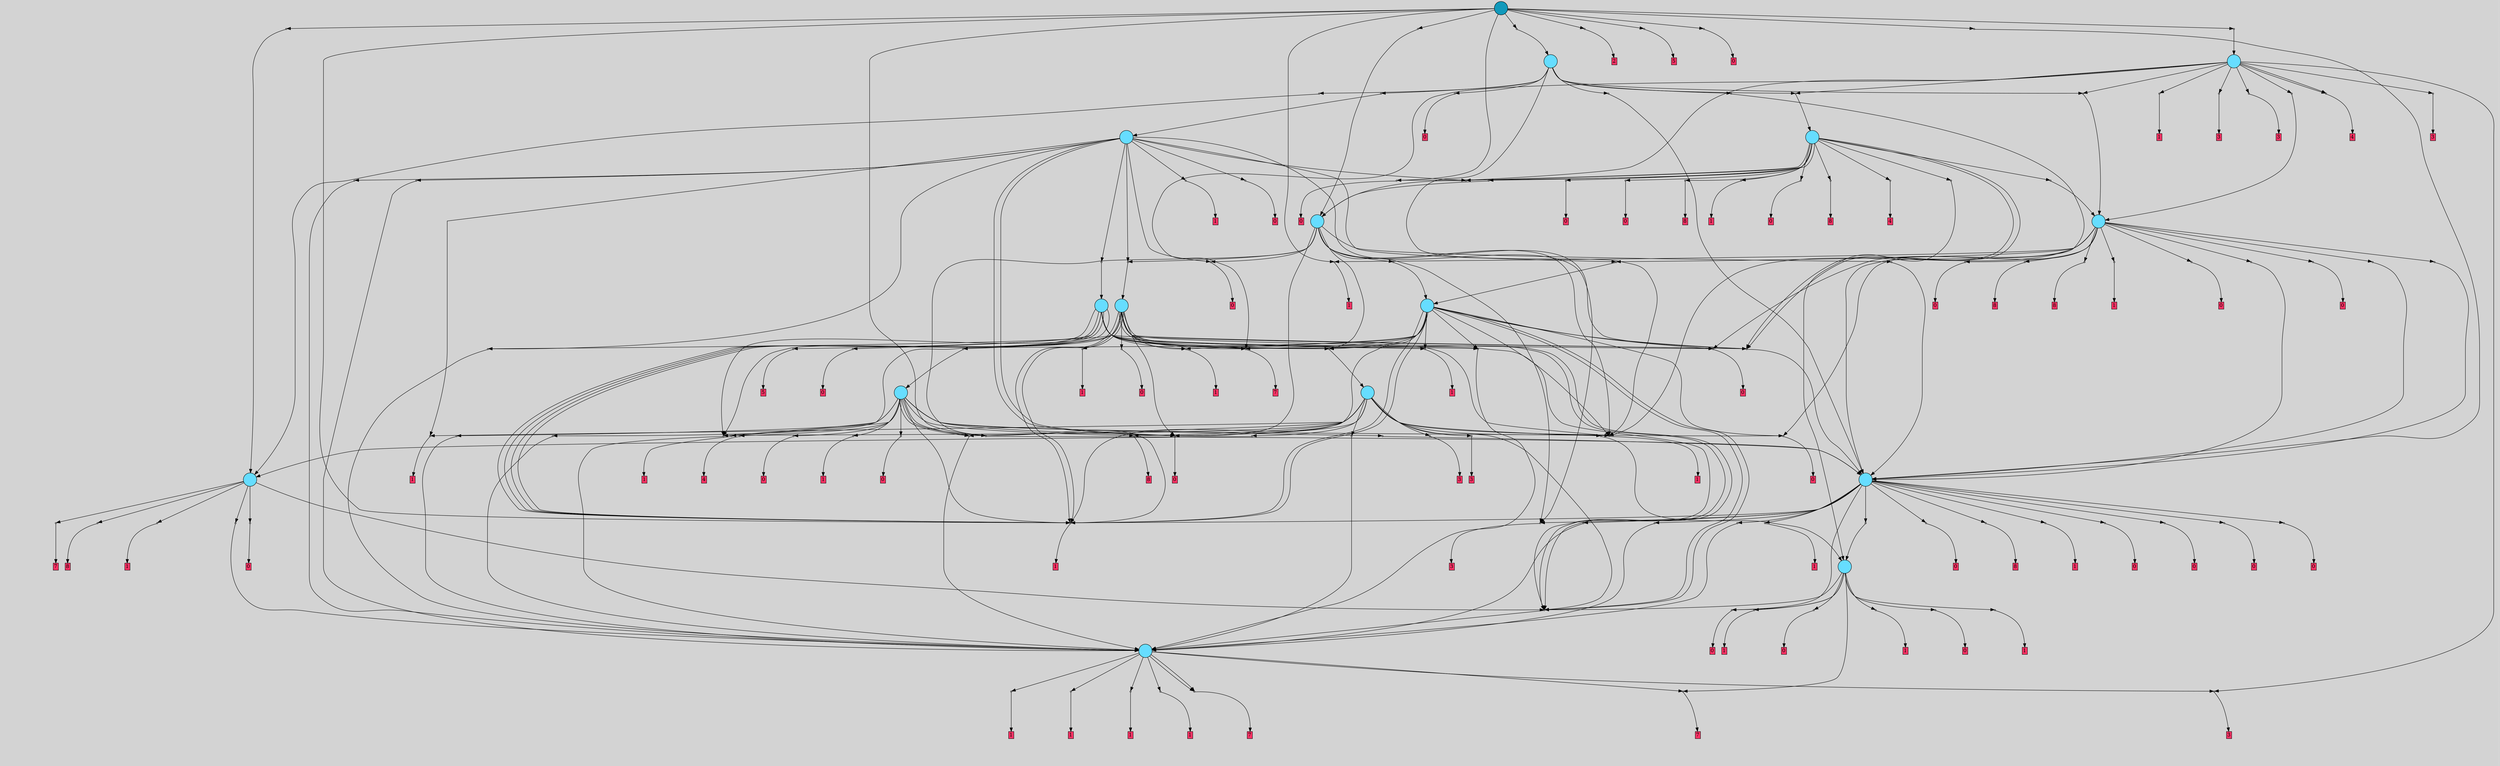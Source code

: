 // File exported with GEGELATI v1.3.1
// On the 2024-07-13 14:38:33
// With the MARL::MarlTPGGraphDotExporter
digraph{
	graph[pad = "0.212, 0.055" bgcolor = lightgray]
	node[shape=circle style = filled label = ""]
		T809 [fillcolor="#66ddff"]
		T888 [fillcolor="#66ddff"]
		T913 [fillcolor="#66ddff"]
		T959 [fillcolor="#66ddff"]
		T977 [fillcolor="#66ddff"]
		T1059 [fillcolor="#66ddff"]
		T1066 [fillcolor="#66ddff"]
		T1084 [fillcolor="#66ddff"]
		T1088 [fillcolor="#66ddff"]
		T1103 [fillcolor="#66ddff"]
		T1116 [fillcolor="#66ddff"]
		T1153 [fillcolor="#66ddff"]
		T1274 [fillcolor="#66ddff"]
		T1388 [fillcolor="#66ddff"]
		T1461 [fillcolor="#66ddff"]
		T1571 [fillcolor="#1199bb"]
		P25455 [fillcolor="#cccccc" shape=point] //
		I25455 [shape=box style=invis label="8|5&4|0#2|3&#92;n2|1&3|0#0|4&#92;n8|3&0|3#2|1&#92;n5|5&2|1#4|4&#92;n1|5&0|1#4|1&#92;n7|0&1|4#2|6&#92;n2|4&2|4#1|7&#92;n"]
		P25455 -> I25455[style=invis]
		A16362 [fillcolor="#ff3366" shape=box margin=0.03 width=0 height=0 label="1"]
		T809 -> P25455 -> A16362
		P25456 [fillcolor="#cccccc" shape=point] //
		I25456 [shape=box style=invis label="8|5&3|4#0|6&#92;n5|3&1|6#2|0&#92;n1|2&4|6#1|4&#92;n6|4&3|5#2|7&#92;n2|0&2|7#3|5&#92;n"]
		P25456 -> I25456[style=invis]
		A16363 [fillcolor="#ff3366" shape=box margin=0.03 width=0 height=0 label="7"]
		T809 -> P25456 -> A16363
		P25457 [fillcolor="#cccccc" shape=point] //
		I25457 [shape=box style=invis label="5|6&0|6#0|2&#92;n8|5&2|3#0|4&#92;n0|4&2|3#1|2&#92;n1|6&0|3#2|5&#92;n3|0&4|7#3|0&#92;n4|6&1|5#1|1&#92;n0|5&3|6#1|6&#92;n6|7&0|3#3|5&#92;n2|7&1|4#0|3&#92;n4|5&3|6#2|5&#92;n"]
		P25457 -> I25457[style=invis]
		A16364 [fillcolor="#ff3366" shape=box margin=0.03 width=0 height=0 label="1"]
		T809 -> P25457 -> A16364
		P25458 [fillcolor="#cccccc" shape=point] //
		I25458 [shape=box style=invis label="4|3&1|5#4|6&#92;n6|0&1|3#2|1&#92;n4|3&1|6#0|0&#92;n"]
		P25458 -> I25458[style=invis]
		A16365 [fillcolor="#ff3366" shape=box margin=0.03 width=0 height=0 label="1"]
		T809 -> P25458 -> A16365
		P25459 [fillcolor="#cccccc" shape=point] //
		I25459 [shape=box style=invis label="5|6&0|6#0|2&#92;n0|4&2|3#1|2&#92;n1|6&0|3#2|0&#92;n5|0&4|7#3|0&#92;n0|5&3|6#1|6&#92;n4|6&1|5#1|1&#92;n4|5&3|6#2|5&#92;n2|7&1|4#0|3&#92;n"]
		P25459 -> I25459[style=invis]
		A16366 [fillcolor="#ff3366" shape=box margin=0.03 width=0 height=0 label="1"]
		T809 -> P25459 -> A16366
		T809 -> P25456
		P25460 [fillcolor="#cccccc" shape=point] //
		I25460 [shape=box style=invis label="2|0&2|2#1|2&#92;n1|7&2|1#0|2&#92;n"]
		P25460 -> I25460[style=invis]
		A16367 [fillcolor="#ff3366" shape=box margin=0.03 width=0 height=0 label="3"]
		T809 -> P25460 -> A16367
		P25461 [fillcolor="#cccccc" shape=point] //
		I25461 [shape=box style=invis label="6|6&0|3#0|7&#92;n7|0&2|2#2|6&#92;n5|4&1|5#1|0&#92;n1|4&4|5#4|5&#92;n0|3&3|2#3|0&#92;n6|4&0|1#0|3&#92;n"]
		P25461 -> I25461[style=invis]
		A16368 [fillcolor="#ff3366" shape=box margin=0.03 width=0 height=0 label="7"]
		T809 -> P25461 -> A16368
		P25462 [fillcolor="#cccccc" shape=point] //
		I25462 [shape=box style=invis label="2|7&4|3#3|3&#92;n0|1&1|7#2|0&#92;n8|6&0|7#1|5&#92;n4|5&2|1#3|7&#92;n7|4&2|2#3|1&#92;n8|6&0|6#4|2&#92;n0|0&1|1#1|5&#92;n4|2&0|6#1|2&#92;n"]
		P25462 -> I25462[style=invis]
		A16369 [fillcolor="#ff3366" shape=box margin=0.03 width=0 height=0 label="8"]
		T888 -> P25462 -> A16369
		P25463 [fillcolor="#cccccc" shape=point] //
		I25463 [shape=box style=invis label="2|1&0|4#0|6&#92;n8|1&1|4#2|5&#92;n1|5&0|1#2|0&#92;n8|6&0|1#3|6&#92;n2|6&3|7#3|6&#92;n8|0&1|6#4|6&#92;n0|7&3|5#4|1&#92;n7|1&3|7#0|7&#92;n"]
		P25463 -> I25463[style=invis]
		A16370 [fillcolor="#ff3366" shape=box margin=0.03 width=0 height=0 label="1"]
		T888 -> P25463 -> A16370
		P25464 [fillcolor="#cccccc" shape=point] //
		I25464 [shape=box style=invis label="7|1&1|3#2|1&#92;n3|0&2|4#0|4&#92;n1|3&3|7#1|4&#92;n0|5&4|2#4|1&#92;n"]
		P25464 -> I25464[style=invis]
		T888 -> P25464 -> T809
		P25465 [fillcolor="#cccccc" shape=point] //
		I25465 [shape=box style=invis label="0|7&4|2#4|1&#92;n1|3&3|7#1|4&#92;n3|0&2|4#0|4&#92;n"]
		P25465 -> I25465[style=invis]
		T888 -> P25465 -> T809
		P25466 [fillcolor="#cccccc" shape=point] //
		I25466 [shape=box style=invis label="6|5&1|5#3|6&#92;n1|0&1|2#0|0&#92;n4|5&4|2#3|4&#92;n"]
		P25466 -> I25466[style=invis]
		A16371 [fillcolor="#ff3366" shape=box margin=0.03 width=0 height=0 label="0"]
		T888 -> P25466 -> A16371
		P25467 [fillcolor="#cccccc" shape=point] //
		I25467 [shape=box style=invis label="3|5&1|1#1|4&#92;n2|4&3|5#0|2&#92;n1|2&4|6#1|4&#92;n6|2&1|2#1|1&#92;n1|5&1|0#4|4&#92;n2|0&2|7#1|5&#92;n"]
		P25467 -> I25467[style=invis]
		A16372 [fillcolor="#ff3366" shape=box margin=0.03 width=0 height=0 label="7"]
		T888 -> P25467 -> A16372
		T913 -> P25465
		P25468 [fillcolor="#cccccc" shape=point] //
		I25468 [shape=box style=invis label="1|5&0|1#2|0&#92;n8|1&1|4#2|5&#92;n4|4&4|4#0|0&#92;n2|1&0|4#0|6&#92;n8|6&0|1#3|6&#92;n2|6&3|7#3|6&#92;n8|0&1|6#4|6&#92;n0|7&3|5#4|1&#92;n0|1&3|7#0|7&#92;n"]
		P25468 -> I25468[style=invis]
		A16373 [fillcolor="#ff3366" shape=box margin=0.03 width=0 height=0 label="1"]
		T913 -> P25468 -> A16373
		P25469 [fillcolor="#cccccc" shape=point] //
		I25469 [shape=box style=invis label="7|7&2|0#0|0&#92;n8|3&2|3#3|6&#92;n5|1&0|1#0|3&#92;n3|0&4|0#3|5&#92;n"]
		P25469 -> I25469[style=invis]
		A16374 [fillcolor="#ff3366" shape=box margin=0.03 width=0 height=0 label="0"]
		T913 -> P25469 -> A16374
		P25470 [fillcolor="#cccccc" shape=point] //
		I25470 [shape=box style=invis label="8|1&2|6#3|2&#92;n7|7&2|0#0|0&#92;n2|0&4|2#2|0&#92;n"]
		P25470 -> I25470[style=invis]
		A16375 [fillcolor="#ff3366" shape=box margin=0.03 width=0 height=0 label="0"]
		T913 -> P25470 -> A16375
		P25471 [fillcolor="#cccccc" shape=point] //
		I25471 [shape=box style=invis label="1|7&3|7#2|2&#92;n3|2&3|4#4|0&#92;n"]
		P25471 -> I25471[style=invis]
		A16376 [fillcolor="#ff3366" shape=box margin=0.03 width=0 height=0 label="1"]
		T913 -> P25471 -> A16376
		P25472 [fillcolor="#cccccc" shape=point] //
		I25472 [shape=box style=invis label="2|1&0|4#0|6&#92;n3|3&0|0#1|6&#92;n8|0&1|6#2|6&#92;n8|4&1|0#2|0&#92;n6|3&4|1#1|5&#92;n8|6&0|1#3|6&#92;n8|1&3|7#0|4&#92;n2|0&3|0#3|4&#92;n"]
		P25472 -> I25472[style=invis]
		A16377 [fillcolor="#ff3366" shape=box margin=0.03 width=0 height=0 label="1"]
		T913 -> P25472 -> A16377
		P25473 [fillcolor="#cccccc" shape=point] //
		I25473 [shape=box style=invis label="7|7&2|0#0|0&#92;n5|0&1|7#3|5&#92;n5|1&0|4#4|3&#92;n8|1&2|3#3|6&#92;n7|5&0|0#3|5&#92;n"]
		P25473 -> I25473[style=invis]
		A16378 [fillcolor="#ff3366" shape=box margin=0.03 width=0 height=0 label="0"]
		T913 -> P25473 -> A16378
		T913 -> P25461
		P25474 [fillcolor="#cccccc" shape=point] //
		I25474 [shape=box style=invis label="2|1&0|4#0|6&#92;n1|5&0|1#2|0&#92;n2|6&3|7#2|6&#92;n8|6&4|1#3|6&#92;n7|1&3|7#0|7&#92;n2|0&1|6#4|6&#92;n"]
		P25474 -> I25474[style=invis]
		A16379 [fillcolor="#ff3366" shape=box margin=0.03 width=0 height=0 label="1"]
		T959 -> P25474 -> A16379
		P25475 [fillcolor="#cccccc" shape=point] //
		I25475 [shape=box style=invis label="1|3&3|2#1|4&#92;n3|0&2|4#0|4&#92;n0|5&4|4#4|1&#92;n"]
		P25475 -> I25475[style=invis]
		T959 -> P25475 -> T809
		P25476 [fillcolor="#cccccc" shape=point] //
		I25476 [shape=box style=invis label="0|0&2|2#0|7&#92;n3|3&2|5#3|5&#92;n2|3&1|3#2|3&#92;n6|1&2|4#1|0&#92;n"]
		P25476 -> I25476[style=invis]
		A16380 [fillcolor="#ff3366" shape=box margin=0.03 width=0 height=0 label="3"]
		T959 -> P25476 -> A16380
		P25477 [fillcolor="#cccccc" shape=point] //
		I25477 [shape=box style=invis label="3|0&2|4#0|4&#92;n3|3&3|7#1|4&#92;n0|7&4|2#4|1&#92;n"]
		P25477 -> I25477[style=invis]
		T959 -> P25477 -> T809
		P25478 [fillcolor="#cccccc" shape=point] //
		I25478 [shape=box style=invis label="1|7&0|2#2|2&#92;n7|6&1|5#0|4&#92;n0|2&1|2#2|2&#92;n0|3&0|3#4|7&#92;n"]
		P25478 -> I25478[style=invis]
		T959 -> P25478 -> T913
		P25479 [fillcolor="#cccccc" shape=point] //
		I25479 [shape=box style=invis label="7|7&2|7#0|0&#92;n0|5&2|2#2|2&#92;n7|5&0|0#3|3&#92;n8|4&2|4#2|4&#92;n5|0&0|4#4|3&#92;n"]
		P25479 -> I25479[style=invis]
		A16381 [fillcolor="#ff3366" shape=box margin=0.03 width=0 height=0 label="0"]
		T959 -> P25479 -> A16381
		P25480 [fillcolor="#cccccc" shape=point] //
		I25480 [shape=box style=invis label="0|5&0|1#1|5&#92;n0|6&1|1#2|2&#92;n3|2&3|0#4|6&#92;n3|7&0|0#4|7&#92;n4|3&0|3#1|1&#92;n4|2&4|6#4|5&#92;n4|6&1|0#1|1&#92;n5|0&2|5#3|1&#92;n4|3&2|3#4|4&#92;n"]
		P25480 -> I25480[style=invis]
		A16382 [fillcolor="#ff3366" shape=box margin=0.03 width=0 height=0 label="8"]
		T959 -> P25480 -> A16382
		P25481 [fillcolor="#cccccc" shape=point] //
		I25481 [shape=box style=invis label="3|3&3|4#4|0&#92;n7|1&1|5#2|4&#92;n8|2&3|3#2|7&#92;n"]
		P25481 -> I25481[style=invis]
		T959 -> P25481 -> T888
		T959 -> P25465
		P25482 [fillcolor="#cccccc" shape=point] //
		I25482 [shape=box style=invis label="7|0&1|0#1|0&#92;n7|4&2|6#0|3&#92;n2|1&0|4#0|6&#92;n8|6&0|1#3|6&#92;n5|4&3|1#2|1&#92;n1|6&3|7#3|6&#92;n5|0&2|7#3|3&#92;n0|7&3|5#4|1&#92;n0|1&3|7#0|7&#92;n8|1&1|4#2|5&#92;n"]
		P25482 -> I25482[style=invis]
		A16383 [fillcolor="#ff3366" shape=box margin=0.03 width=0 height=0 label="1"]
		T959 -> P25482 -> A16383
		P25483 [fillcolor="#cccccc" shape=point] //
		I25483 [shape=box style=invis label="1|5&0|1#2|0&#92;n8|1&1|4#2|5&#92;n7|0&1|6#4|6&#92;n2|1&0|4#0|6&#92;n3|1&4|4#3|6&#92;n4|4&4|4#0|0&#92;n0|7&3|5#4|1&#92;n8|6&0|1#3|6&#92;n0|1&3|7#0|7&#92;n"]
		P25483 -> I25483[style=invis]
		A16384 [fillcolor="#ff3366" shape=box margin=0.03 width=0 height=0 label="1"]
		T959 -> P25483 -> A16384
		P25484 [fillcolor="#cccccc" shape=point] //
		I25484 [shape=box style=invis label="0|3&1|5#3|2&#92;n3|3&3|7#1|4&#92;n3|0&2|4#0|4&#92;n0|7&4|2#4|1&#92;n"]
		P25484 -> I25484[style=invis]
		T959 -> P25484 -> T809
		P25485 [fillcolor="#cccccc" shape=point] //
		I25485 [shape=box style=invis label="2|0&4|2#2|0&#92;n7|7&2|0#0|0&#92;n2|1&0|4#4|3&#92;n8|1&2|6#3|6&#92;n"]
		P25485 -> I25485[style=invis]
		A16385 [fillcolor="#ff3366" shape=box margin=0.03 width=0 height=0 label="0"]
		T959 -> P25485 -> A16385
		P25486 [fillcolor="#cccccc" shape=point] //
		I25486 [shape=box style=invis label="8|4&1|0#1|1&#92;n7|0&0|4#2|4&#92;n"]
		P25486 -> I25486[style=invis]
		A16386 [fillcolor="#ff3366" shape=box margin=0.03 width=0 height=0 label="3"]
		T959 -> P25486 -> A16386
		T977 -> P25474
		P25487 [fillcolor="#cccccc" shape=point] //
		I25487 [shape=box style=invis label="3|0&2|4#0|4&#92;n7|1&1|3#2|1&#92;n1|3&3|2#1|4&#92;n0|5&4|2#4|1&#92;n"]
		P25487 -> I25487[style=invis]
		T977 -> P25487 -> T809
		P25488 [fillcolor="#cccccc" shape=point] //
		I25488 [shape=box style=invis label="1|5&3|7#1|4&#92;n0|7&4|2#4|1&#92;n3|0&2|4#0|4&#92;n"]
		P25488 -> I25488[style=invis]
		T977 -> P25488 -> T809
		P25489 [fillcolor="#cccccc" shape=point] //
		I25489 [shape=box style=invis label="0|0&0|4#4|2&#92;n7|6&1|6#0|4&#92;n5|2&1|4#4|1&#92;n"]
		P25489 -> I25489[style=invis]
		T977 -> P25489 -> T913
		P25490 [fillcolor="#cccccc" shape=point] //
		I25490 [shape=box style=invis label="7|7&2|7#0|0&#92;n0|5&2|2#2|2&#92;n8|6&4|4#2|7&#92;n8|4&2|4#2|4&#92;n7|5&0|0#3|3&#92;n5|0&0|4#4|7&#92;n"]
		P25490 -> I25490[style=invis]
		A16387 [fillcolor="#ff3366" shape=box margin=0.03 width=0 height=0 label="0"]
		T977 -> P25490 -> A16387
		P25491 [fillcolor="#cccccc" shape=point] //
		I25491 [shape=box style=invis label="0|0&0|3#1|1&#92;n3|2&0|2#4|2&#92;n0|1&1|6#2|0&#92;n4|2&0|6#1|2&#92;n3|7&3|0#2|7&#92;n4|5&0|6#4|3&#92;n8|4&2|7#1|5&#92;n3|7&0|0#4|6&#92;n0|5&1|1#1|5&#92;n"]
		P25491 -> I25491[style=invis]
		A16388 [fillcolor="#ff3366" shape=box margin=0.03 width=0 height=0 label="8"]
		T977 -> P25491 -> A16388
		P25492 [fillcolor="#cccccc" shape=point] //
		I25492 [shape=box style=invis label="6|6&0|3#1|5&#92;n4|1&3|3#2|7&#92;n0|4&2|3#4|2&#92;n2|7&1|6#0|3&#92;n1|6&0|3#2|0&#92;n5|1&3|2#0|5&#92;n0|4&3|6#1|2&#92;n3|0&3|3#3|7&#92;n1|0&0|3#0|2&#92;n3|6&2|2#2|3&#92;n"]
		P25492 -> I25492[style=invis]
		A16389 [fillcolor="#ff3366" shape=box margin=0.03 width=0 height=0 label="1"]
		T977 -> P25492 -> A16389
		P25493 [fillcolor="#cccccc" shape=point] //
		I25493 [shape=box style=invis label="7|7&2|4#3|3&#92;n5|0&1|7#3|5&#92;n7|5&0|0#3|3&#92;n5|2&0|4#4|3&#92;n"]
		P25493 -> I25493[style=invis]
		A16390 [fillcolor="#ff3366" shape=box margin=0.03 width=0 height=0 label="0"]
		T977 -> P25493 -> A16390
		P25494 [fillcolor="#cccccc" shape=point] //
		I25494 [shape=box style=invis label="5|0&1|5#3|5&#92;n8|1&2|3#3|6&#92;n5|4&0|5#0|3&#92;n7|7&2|0#0|0&#92;n2|0&0|3#1|2&#92;n"]
		P25494 -> I25494[style=invis]
		A16391 [fillcolor="#ff3366" shape=box margin=0.03 width=0 height=0 label="0"]
		T977 -> P25494 -> A16391
		P25495 [fillcolor="#cccccc" shape=point] //
		I25495 [shape=box style=invis label="2|0&4|7#2|0&#92;n7|7&2|0#0|0&#92;n7|0&1|1#0|3&#92;n"]
		P25495 -> I25495[style=invis]
		A16392 [fillcolor="#ff3366" shape=box margin=0.03 width=0 height=0 label="0"]
		T977 -> P25495 -> A16392
		P25496 [fillcolor="#cccccc" shape=point] //
		I25496 [shape=box style=invis label="3|1&3|0#3|1&#92;n2|0&2|4#1|3&#92;n"]
		P25496 -> I25496[style=invis]
		A16393 [fillcolor="#ff3366" shape=box margin=0.03 width=0 height=0 label="0"]
		T977 -> P25496 -> A16393
		P25497 [fillcolor="#cccccc" shape=point] //
		I25497 [shape=box style=invis label="0|7&0|3#4|5&#92;n2|6&3|0#4|3&#92;n1|4&2|5#4|0&#92;n4|0&0|2#1|7&#92;n7|5&0|0#4|2&#92;n2|1&4|1#3|2&#92;n2|1&4|7#3|2&#92;n0|0&4|2#0|2&#92;n"]
		P25497 -> I25497[style=invis]
		A16394 [fillcolor="#ff3366" shape=box margin=0.03 width=0 height=0 label="1"]
		T977 -> P25497 -> A16394
		T977 -> P25470
		P25498 [fillcolor="#cccccc" shape=point] //
		I25498 [shape=box style=invis label="7|1&2|3#2|1&#92;n1|3&3|7#1|4&#92;n3|0&2|4#0|4&#92;n"]
		P25498 -> I25498[style=invis]
		T977 -> P25498 -> T809
		P25499 [fillcolor="#cccccc" shape=point] //
		I25499 [shape=box style=invis label="7|0&0|4#2|1&#92;n8|4&1|0#1|1&#92;n"]
		P25499 -> I25499[style=invis]
		A16395 [fillcolor="#ff3366" shape=box margin=0.03 width=0 height=0 label="3"]
		T977 -> P25499 -> A16395
		T1059 -> P25474
		T1059 -> P25475
		P25500 [fillcolor="#cccccc" shape=point] //
		I25500 [shape=box style=invis label="4|0&2|0#4|1&#92;n5|2&3|2#4|2&#92;n0|3&0|3#1|7&#92;n2|3&1|0#0|1&#92;n7|6&1|5#0|4&#92;n"]
		P25500 -> I25500[style=invis]
		T1059 -> P25500 -> T977
		P25501 [fillcolor="#cccccc" shape=point] //
		I25501 [shape=box style=invis label="7|0&0|4#4|3&#92;n1|3&2|2#1|7&#92;n0|5&2|2#2|2&#92;n7|7&2|5#4|0&#92;n"]
		P25501 -> I25501[style=invis]
		A16396 [fillcolor="#ff3366" shape=box margin=0.03 width=0 height=0 label="0"]
		T1059 -> P25501 -> A16396
		T1059 -> P25465
		P25502 [fillcolor="#cccccc" shape=point] //
		I25502 [shape=box style=invis label="1|5&0|1#2|0&#92;n1|1&1|4#2|5&#92;n7|0&1|6#4|6&#92;n6|6&1|0#2|3&#92;n2|1&0|4#0|6&#92;n3|1&4|4#3|6&#92;n4|4&4|4#0|0&#92;n0|7&3|5#4|1&#92;n0|1&3|7#0|7&#92;n8|6&0|1#3|6&#92;n"]
		P25502 -> I25502[style=invis]
		A16397 [fillcolor="#ff3366" shape=box margin=0.03 width=0 height=0 label="1"]
		T1059 -> P25502 -> A16397
		T1059 -> P25485
		T1059 -> P25483
		T1059 -> P25474
		P25503 [fillcolor="#cccccc" shape=point] //
		I25503 [shape=box style=invis label="2|3&3|4#0|3&#92;n3|3&2|5#3|5&#92;n1|0&1|3#3|3&#92;n3|3&4|3#2|3&#92;n6|1&2|4#1|0&#92;n0|0&2|2#0|7&#92;n"]
		P25503 -> I25503[style=invis]
		T1059 -> P25503 -> T959
		T1059 -> P25479
		P25504 [fillcolor="#cccccc" shape=point] //
		I25504 [shape=box style=invis label="2|5&0|4#3|6&#92;n7|0&3|3#2|1&#92;n"]
		P25504 -> I25504[style=invis]
		T1059 -> P25504 -> T809
		T1059 -> P25465
		P25505 [fillcolor="#cccccc" shape=point] //
		I25505 [shape=box style=invis label="1|7&0|1#2|0&#92;n2|6&0|4#0|6&#92;n2|6&3|3#2|6&#92;n7|1&4|0#4|1&#92;n3|5&3|5#1|7&#92;n3|2&4|2#2|1&#92;n8|6&4|1#3|6&#92;n"]
		P25505 -> I25505[style=invis]
		A16398 [fillcolor="#ff3366" shape=box margin=0.03 width=0 height=0 label="1"]
		T1059 -> P25505 -> A16398
		P25506 [fillcolor="#cccccc" shape=point] //
		I25506 [shape=box style=invis label="2|4&2|4#1|7&#92;n2|7&3|0#0|4&#92;n0|5&0|6#2|7&#92;n8|3&0|3#2|1&#92;n5|5&2|1#4|4&#92;n1|5&0|1#4|1&#92;n7|0&1|4#2|6&#92;n8|5&4|0#2|3&#92;n"]
		P25506 -> I25506[style=invis]
		A16399 [fillcolor="#ff3366" shape=box margin=0.03 width=0 height=0 label="7"]
		T1059 -> P25506 -> A16399
		P25507 [fillcolor="#cccccc" shape=point] //
		I25507 [shape=box style=invis label="2|0&3|7#2|6&#92;n8|2&4|3#3|6&#92;n5|0&0|7#3|1&#92;n7|7&0|5#2|0&#92;n1|1&0|7#3|5&#92;n4|4&2|3#3|5&#92;n7|5&0|1#3|1&#92;n7|6&1|7#0|6&#92;n4|2&3|3#2|0&#92;n"]
		P25507 -> I25507[style=invis]
		A16400 [fillcolor="#ff3366" shape=box margin=0.03 width=0 height=0 label="1"]
		T1066 -> P25507 -> A16400
		P25508 [fillcolor="#cccccc" shape=point] //
		I25508 [shape=box style=invis label="0|0&2|2#0|7&#92;n6|1&2|4#1|0&#92;n1|3&3|4#3|4&#92;n2|3&1|3#2|3&#92;n3|2&2|5#3|5&#92;n"]
		P25508 -> I25508[style=invis]
		A16401 [fillcolor="#ff3366" shape=box margin=0.03 width=0 height=0 label="4"]
		T1066 -> P25508 -> A16401
		T1066 -> P25477
		P25509 [fillcolor="#cccccc" shape=point] //
		I25509 [shape=box style=invis label="8|7&2|7#0|0&#92;n0|5&2|2#2|2&#92;n5|0&0|4#4|3&#92;n8|5&2|6#0|7&#92;n8|4&2|4#2|4&#92;n7|5&0|0#3|3&#92;n"]
		P25509 -> I25509[style=invis]
		A16402 [fillcolor="#ff3366" shape=box margin=0.03 width=0 height=0 label="0"]
		T1066 -> P25509 -> A16402
		P25510 [fillcolor="#cccccc" shape=point] //
		I25510 [shape=box style=invis label="5|4&3|1#2|1&#92;n7|4&4|6#0|3&#92;n2|1&0|4#0|6&#92;n8|6&0|1#3|6&#92;n7|0&1|0#1|0&#92;n1|6&3|7#3|6&#92;n5|0&2|7#3|3&#92;n0|7&3|5#4|1&#92;n8|1&1|4#2|5&#92;n"]
		P25510 -> I25510[style=invis]
		A16403 [fillcolor="#ff3366" shape=box margin=0.03 width=0 height=0 label="1"]
		T1066 -> P25510 -> A16403
		P25511 [fillcolor="#cccccc" shape=point] //
		I25511 [shape=box style=invis label="0|3&1|5#3|2&#92;n3|3&3|7#1|4&#92;n0|7&4|2#3|1&#92;n3|0&2|4#0|4&#92;n"]
		P25511 -> I25511[style=invis]
		T1066 -> P25511 -> T809
		T1066 -> P25485
		T1066 -> P25483
		T1066 -> P25477
		T1066 -> P25474
		P25512 [fillcolor="#cccccc" shape=point] //
		I25512 [shape=box style=invis label="0|3&0|3#1|7&#92;n5|2&3|2#4|2&#92;n4|0&2|0#4|1&#92;n0|2&1|2#2|2&#92;n7|6&1|5#0|4&#92;n"]
		P25512 -> I25512[style=invis]
		T1066 -> P25512 -> T977
		T1066 -> P25480
		P25513 [fillcolor="#cccccc" shape=point] //
		I25513 [shape=box style=invis label="2|0&4|2#2|0&#92;n8|1&2|6#3|6&#92;n0|1&0|4#4|3&#92;n0|7&2|0#0|0&#92;n1|0&0|1#2|6&#92;n"]
		P25513 -> I25513[style=invis]
		A16404 [fillcolor="#ff3366" shape=box margin=0.03 width=0 height=0 label="0"]
		T1066 -> P25513 -> A16404
		P25514 [fillcolor="#cccccc" shape=point] //
		I25514 [shape=box style=invis label="0|3&1|5#3|2&#92;n3|3&1|6#0|1&#92;n3|3&3|6#1|4&#92;n3|0&2|4#0|4&#92;n"]
		P25514 -> I25514[style=invis]
		T1066 -> P25514 -> T809
		P25515 [fillcolor="#cccccc" shape=point] //
		I25515 [shape=box style=invis label="1|1&0|5#1|7&#92;n8|0&1|0#4|2&#92;n"]
		P25515 -> I25515[style=invis]
		T1066 -> P25515 -> T977
		T1084 -> P25474
		T1084 -> P25475
		T1084 -> P25500
		T1084 -> P25502
		P25516 [fillcolor="#cccccc" shape=point] //
		I25516 [shape=box style=invis label="7|7&2|0#0|6&#92;n2|0&4|2#2|0&#92;n0|2&4|6#1|2&#92;n2|1&0|4#4|3&#92;n8|1&2|6#3|6&#92;n"]
		P25516 -> I25516[style=invis]
		A16405 [fillcolor="#ff3366" shape=box margin=0.03 width=0 height=0 label="0"]
		T1084 -> P25516 -> A16405
		T1084 -> P25483
		T1084 -> P25474
		T1084 -> P25503
		T1084 -> P25504
		T1084 -> P25465
		T1084 -> P25505
		T1084 -> P25506
		T1084 -> P25474
		T1084 -> P25474
		P25517 [fillcolor="#cccccc" shape=point] //
		I25517 [shape=box style=invis label="7|5&0|0#3|3&#92;n0|5&2|2#2|2&#92;n5|0&1|4#4|3&#92;n8|5&2|6#0|7&#92;n8|7&2|7#0|0&#92;n"]
		P25517 -> I25517[style=invis]
		A16406 [fillcolor="#ff3366" shape=box margin=0.03 width=0 height=0 label="5"]
		T1084 -> P25517 -> A16406
		T1088 -> P25474
		T1088 -> P25475
		T1088 -> P25500
		T1088 -> P25501
		T1088 -> P25465
		P25518 [fillcolor="#cccccc" shape=point] //
		I25518 [shape=box style=invis label="1|5&0|1#2|0&#92;n1|1&1|4#2|5&#92;n7|0&1|6#4|6&#92;n6|6&1|0#2|3&#92;n2|1&0|4#0|6&#92;n3|1&4|4#3|6&#92;n0|1&3|7#0|7&#92;n0|7&3|5#4|1&#92;n4|2&4|4#0|0&#92;n8|6&0|1#3|6&#92;n"]
		P25518 -> I25518[style=invis]
		T1088 -> P25518 -> T1066
		T1088 -> P25485
		P25519 [fillcolor="#cccccc" shape=point] //
		I25519 [shape=box style=invis label="2|1&0|4#0|6&#92;n0|1&3|7#0|7&#92;n1|5&0|1#0|0&#92;n7|0&0|6#4|6&#92;n0|1&4|4#3|6&#92;n0|7&3|5#4|1&#92;n2|1&0|6#4|1&#92;n4|4&4|3#4|0&#92;n8|6&0|1#3|4&#92;n"]
		P25519 -> I25519[style=invis]
		A16407 [fillcolor="#ff3366" shape=box margin=0.03 width=0 height=0 label="1"]
		T1088 -> P25519 -> A16407
		T1088 -> P25474
		T1088 -> P25503
		P25520 [fillcolor="#cccccc" shape=point] //
		I25520 [shape=box style=invis label="5|0&0|4#4|3&#92;n0|5&2|2#2|2&#92;n7|5&0|0#1|3&#92;n8|4&2|4#2|4&#92;n7|7&2|7#0|0&#92;n"]
		P25520 -> I25520[style=invis]
		A16408 [fillcolor="#ff3366" shape=box margin=0.03 width=0 height=0 label="0"]
		T1088 -> P25520 -> A16408
		T1088 -> P25465
		T1088 -> P25505
		T1088 -> P25506
		P25521 [fillcolor="#cccccc" shape=point] //
		I25521 [shape=box style=invis label="1|6&4|0#1|3&#92;n5|4&2|7#3|0&#92;n0|1&2|7#4|3&#92;n0|0&1|3#3|7&#92;n"]
		P25521 -> I25521[style=invis]
		T1088 -> P25521 -> T809
		P25522 [fillcolor="#cccccc" shape=point] //
		I25522 [shape=box style=invis label="6|4&3|5#4|6&#92;n8|6&4|1#1|7&#92;n8|4&4|5#0|3&#92;n6|7&3|4#3|3&#92;n1|0&1|6#4|6&#92;n2|6&3|7#2|6&#92;n2|1&2|4#0|6&#92;n"]
		P25522 -> I25522[style=invis]
		T1103 -> P25522 -> T1059
		T1103 -> P25500
		T1103 -> P25485
		T1103 -> P25483
		T1103 -> P25474
		T1103 -> P25503
		P25523 [fillcolor="#cccccc" shape=point] //
		I25523 [shape=box style=invis label="1|5&0|1#2|0&#92;n2|1&0|4#0|6&#92;n2|6&3|7#2|6&#92;n2|7&2|4#3|4&#92;n7|1&3|7#0|7&#92;n2|0&1|6#4|6&#92;n"]
		P25523 -> I25523[style=invis]
		T1103 -> P25523 -> T1088
		P25524 [fillcolor="#cccccc" shape=point] //
		I25524 [shape=box style=invis label="2|0&4|2#0|0&#92;n1|7&3|3#4|2&#92;n8|1&2|6#3|6&#92;n2|3&1|7#4|7&#92;n2|1&0|4#4|3&#92;n2|7&3|4#4|2&#92;n7|7&2|0#3|0&#92;n"]
		P25524 -> I25524[style=invis]
		A16409 [fillcolor="#ff3366" shape=box margin=0.03 width=0 height=0 label="0"]
		T1103 -> P25524 -> A16409
		T1103 -> P25499
		P25525 [fillcolor="#cccccc" shape=point] //
		I25525 [shape=box style=invis label="7|0&2|7#1|7&#92;n0|1&0|2#1|7&#92;n7|4&4|7#4|4&#92;n7|6&0|5#1|1&#92;n5|2&3|2#3|2&#92;n4|0&2|2#1|1&#92;n"]
		P25525 -> I25525[style=invis]
		T1103 -> P25525 -> T977
		P25526 [fillcolor="#cccccc" shape=point] //
		I25526 [shape=box style=invis label="0|0&1|6#0|5&#92;n6|4&3|5#4|6&#92;n8|6&4|1#1|7&#92;n8|4&4|5#0|3&#92;n6|7&3|4#3|3&#92;n2|6&3|7#2|6&#92;n1|0&1|6#4|6&#92;n2|1&2|4#0|6&#92;n"]
		P25526 -> I25526[style=invis]
		T1116 -> P25526 -> T1059
		P25527 [fillcolor="#cccccc" shape=point] //
		I25527 [shape=box style=invis label="4|0&2|0#4|1&#92;n5|2&3|2#4|2&#92;n0|3&0|3#1|7&#92;n7|6&1|3#0|4&#92;n2|3&1|0#0|1&#92;n"]
		P25527 -> I25527[style=invis]
		T1116 -> P25527 -> T1103
		T1116 -> P25485
		P25528 [fillcolor="#cccccc" shape=point] //
		I25528 [shape=box style=invis label="8|3&4|1#3|6&#92;n2|2&2|3#0|4&#92;n2|1&0|4#1|0&#92;n7|1&3|7#0|7&#92;n1|6&0|1#0|3&#92;n7|0&2|3#1|2&#92;n"]
		P25528 -> I25528[style=invis]
		A16410 [fillcolor="#ff3366" shape=box margin=0.03 width=0 height=0 label="1"]
		T1116 -> P25528 -> A16410
		P25529 [fillcolor="#cccccc" shape=point] //
		I25529 [shape=box style=invis label="6|1&2|4#3|0&#92;n4|3&4|3#2|3&#92;n1|3&2|4#3|7&#92;n1|0&1|3#3|3&#92;n2|3&3|4#0|3&#92;n1|0&2|3#0|4&#92;n"]
		P25529 -> I25529[style=invis]
		T1116 -> P25529 -> T1084
		T1116 -> P25523
		T1116 -> P25524
		T1116 -> P25499
		T1116 -> P25521
		P25530 [fillcolor="#cccccc" shape=point] //
		I25530 [shape=box style=invis label="4|0&4|1#0|5&#92;n0|7&2|0#0|0&#92;n0|2&0|2#0|3&#92;n1|6&3|5#3|3&#92;n2|0&1|2#2|0&#92;n0|1&0|4#4|3&#92;n"]
		P25530 -> I25530[style=invis]
		A16411 [fillcolor="#ff3366" shape=box margin=0.03 width=0 height=0 label="0"]
		T1116 -> P25530 -> A16411
		T1116 -> P25485
		P25531 [fillcolor="#cccccc" shape=point] //
		I25531 [shape=box style=invis label="1|3&3|7#1|4&#92;n3|0&2|4#0|4&#92;n6|6&4|3#4|6&#92;n4|0&3|7#4|0&#92;n"]
		P25531 -> I25531[style=invis]
		T1116 -> P25531 -> T809
		P25532 [fillcolor="#cccccc" shape=point] //
		I25532 [shape=box style=invis label="5|0&3|0#1|3&#92;n0|1&3|7#1|2&#92;n4|3&3|7#0|4&#92;n"]
		P25532 -> I25532[style=invis]
		T1116 -> P25532 -> T809
		T1116 -> P25482
		P25533 [fillcolor="#cccccc" shape=point] //
		I25533 [shape=box style=invis label="8|3&2|2#2|2&#92;n8|4&2|4#3|4&#92;n5|0&0|4#4|5&#92;n7|7&2|7#0|0&#92;n7|5&0|0#3|3&#92;n6|0&2|4#4|0&#92;n"]
		P25533 -> I25533[style=invis]
		A16412 [fillcolor="#ff3366" shape=box margin=0.03 width=0 height=0 label="0"]
		T1153 -> P25533 -> A16412
		P25534 [fillcolor="#cccccc" shape=point] //
		I25534 [shape=box style=invis label="8|7&4|3#0|7&#92;n4|3&0|4#2|1&#92;n2|3&3|7#4|7&#92;n7|7&2|0#3|0&#92;n8|1&2|0#3|6&#92;n2|7&3|4#4|2&#92;n4|0&4|1#3|4&#92;n"]
		P25534 -> I25534[style=invis]
		A16413 [fillcolor="#ff3366" shape=box margin=0.03 width=0 height=0 label="0"]
		T1153 -> P25534 -> A16413
		P25535 [fillcolor="#cccccc" shape=point] //
		I25535 [shape=box style=invis label="1|3&1|0#2|0&#92;n6|0&0|6#1|3&#92;n4|0&2|2#4|3&#92;n"]
		P25535 -> I25535[style=invis]
		T1153 -> P25535 -> T977
		P25536 [fillcolor="#cccccc" shape=point] //
		I25536 [shape=box style=invis label="0|3&0|3#1|7&#92;n0|4&1|0#1|2&#92;n8|0&3|0#3|1&#92;n6|5&2|1#4|7&#92;n"]
		P25536 -> I25536[style=invis]
		T1153 -> P25536 -> T977
		P25537 [fillcolor="#cccccc" shape=point] //
		I25537 [shape=box style=invis label="0|5&4|4#0|0&#92;n1|3&2|2#1|7&#92;n7|0&0|4#4|3&#92;n0|5&2|2#2|2&#92;n7|7&2|5#4|0&#92;n"]
		P25537 -> I25537[style=invis]
		A16414 [fillcolor="#ff3366" shape=box margin=0.03 width=0 height=0 label="0"]
		T1153 -> P25537 -> A16414
		P25538 [fillcolor="#cccccc" shape=point] //
		I25538 [shape=box style=invis label="7|7&2|7#0|0&#92;n0|7&2|2#0|2&#92;n7|2&4|6#4|0&#92;n2|7&0|4#3|7&#92;n2|4&2|4#2|4&#92;n5|6&3|7#0|6&#92;n5|0&2|7#4|3&#92;n"]
		P25538 -> I25538[style=invis]
		A16415 [fillcolor="#ff3366" shape=box margin=0.03 width=0 height=0 label="8"]
		T1153 -> P25538 -> A16415
		P25539 [fillcolor="#cccccc" shape=point] //
		I25539 [shape=box style=invis label="8|0&2|7#1|1&#92;n2|2&4|3#0|6&#92;n0|5&1|7#3|6&#92;n7|6&0|0#0|5&#92;n5|3&0|6#4|5&#92;n"]
		P25539 -> I25539[style=invis]
		A16416 [fillcolor="#ff3366" shape=box margin=0.03 width=0 height=0 label="8"]
		T1153 -> P25539 -> A16416
		P25540 [fillcolor="#cccccc" shape=point] //
		I25540 [shape=box style=invis label="7|1&3|1#0|7&#92;n2|0&1|6#4|6&#92;n1|0&2|1#2|2&#92;n2|0&4|0#3|6&#92;n2|6&3|7#2|6&#92;n"]
		P25540 -> I25540[style=invis]
		A16417 [fillcolor="#ff3366" shape=box margin=0.03 width=0 height=0 label="1"]
		T1153 -> P25540 -> A16417
		T1153 -> P25526
		T1153 -> P25483
		P25541 [fillcolor="#cccccc" shape=point] //
		I25541 [shape=box style=invis label="4|0&2|0#4|1&#92;n0|3&0|3#1|7&#92;n5|2&3|2#4|2&#92;n2|3&1|0#0|1&#92;n2|6&1|5#0|4&#92;n"]
		P25541 -> I25541[style=invis]
		T1153 -> P25541 -> T977
		T1153 -> P25479
		T1153 -> P25501
		P25542 [fillcolor="#cccccc" shape=point] //
		I25542 [shape=box style=invis label="1|5&0|1#2|0&#92;n8|1&1|4#2|5&#92;n7|0&1|6#4|6&#92;n2|1&0|4#0|6&#92;n3|1&4|4#3|6&#92;n4|4&4|4#0|0&#92;n0|7&3|5#4|1&#92;n6|6&2|7#0|0&#92;n0|1&2|7#0|7&#92;n8|6&0|1#3|6&#92;n"]
		P25542 -> I25542[style=invis]
		A16418 [fillcolor="#ff3366" shape=box margin=0.03 width=0 height=0 label="1"]
		T1153 -> P25542 -> A16418
		P25543 [fillcolor="#cccccc" shape=point] //
		I25543 [shape=box style=invis label="6|5&4|7#4|0&#92;n3|3&1|7#4|4&#92;n5|2&3|7#1|4&#92;n3|7&4|5#1|6&#92;n3|7&0|4#0|4&#92;n8|0&0|3#0|3&#92;n"]
		P25543 -> I25543[style=invis]
		T1274 -> P25543 -> T913
		P25544 [fillcolor="#cccccc" shape=point] //
		I25544 [shape=box style=invis label="6|7&4|5#2|0&#92;n7|0&4|3#2|3&#92;n3|7&2|4#2|2&#92;n3|6&2|0#2|7&#92;n5|2&0|6#0|4&#92;n3|4&2|4#3|4&#92;n"]
		P25544 -> I25544[style=invis]
		A16419 [fillcolor="#ff3366" shape=box margin=0.03 width=0 height=0 label="0"]
		T1274 -> P25544 -> A16419
		P25545 [fillcolor="#cccccc" shape=point] //
		I25545 [shape=box style=invis label="4|7&4|3#0|2&#92;n1|0&3|4#0|5&#92;n5|0&4|5#4|1&#92;n0|5&2|2#0|2&#92;n2|4&2|4#2|4&#92;n3|1&1|7#3|3&#92;n7|2&4|6#1|0&#92;n7|6&2|4#0|0&#92;n0|3&0|7#2|7&#92;n"]
		P25545 -> I25545[style=invis]
		A16420 [fillcolor="#ff3366" shape=box margin=0.03 width=0 height=0 label="0"]
		T1274 -> P25545 -> A16420
		P25546 [fillcolor="#cccccc" shape=point] //
		I25546 [shape=box style=invis label="8|0&2|7#1|1&#92;n8|3&0|6#4|5&#92;n0|5&1|7#3|6&#92;n7|6&0|0#0|5&#92;n2|2&4|3#0|6&#92;n"]
		P25546 -> I25546[style=invis]
		A16421 [fillcolor="#ff3366" shape=box margin=0.03 width=0 height=0 label="8"]
		T1274 -> P25546 -> A16421
		P25547 [fillcolor="#cccccc" shape=point] //
		I25547 [shape=box style=invis label="2|7&2|4#3|4&#92;n6|1&3|7#0|7&#92;n2|1&0|4#0|6&#92;n2|0&4|6#4|0&#92;n6|7&1|5#2|1&#92;n"]
		P25547 -> I25547[style=invis]
		T1274 -> P25547 -> T1153
		T1274 -> P25500
		P25548 [fillcolor="#cccccc" shape=point] //
		I25548 [shape=box style=invis label="4|0&2|0#4|1&#92;n2|2&3|3#4|1&#92;n0|4&0|3#1|7&#92;n7|6&1|3#0|4&#92;n2|3&1|0#0|1&#92;n"]
		P25548 -> I25548[style=invis]
		T1274 -> P25548 -> T1103
		P25549 [fillcolor="#cccccc" shape=point] //
		I25549 [shape=box style=invis label="2|0&1|6#4|6&#92;n7|5&3|1#0|7&#92;n2|0&4|0#3|6&#92;n2|6&3|7#2|6&#92;n"]
		P25549 -> I25549[style=invis]
		A16422 [fillcolor="#ff3366" shape=box margin=0.03 width=0 height=0 label="1"]
		T1274 -> P25549 -> A16422
		P25550 [fillcolor="#cccccc" shape=point] //
		I25550 [shape=box style=invis label="4|3&4|7#3|6&#92;n8|2&4|7#2|0&#92;n2|1&1|6#4|6&#92;n6|0&1|7#1|0&#92;n"]
		P25550 -> I25550[style=invis]
		A16423 [fillcolor="#ff3366" shape=box margin=0.03 width=0 height=0 label="0"]
		T1274 -> P25550 -> A16423
		P25551 [fillcolor="#cccccc" shape=point] //
		I25551 [shape=box style=invis label="7|2&4|6#1|0&#92;n0|5&2|2#0|2&#92;n5|0&4|5#4|3&#92;n2|4&2|5#2|4&#92;n3|1&1|7#3|3&#92;n7|6&2|4#0|0&#92;n0|3&0|7#2|7&#92;n"]
		P25551 -> I25551[style=invis]
		A16424 [fillcolor="#ff3366" shape=box margin=0.03 width=0 height=0 label="0"]
		T1274 -> P25551 -> A16424
		T1274 -> P25500
		P25552 [fillcolor="#cccccc" shape=point] //
		I25552 [shape=box style=invis label="8|0&2|7#1|1&#92;n7|6&0|0#0|5&#92;n2|3&3|0#2|4&#92;n2|2&4|5#0|6&#92;n5|4&0|6#4|5&#92;n1|0&2|5#3|2&#92;n"]
		P25552 -> I25552[style=invis]
		A16425 [fillcolor="#ff3366" shape=box margin=0.03 width=0 height=0 label="8"]
		T1274 -> P25552 -> A16425
		P25553 [fillcolor="#cccccc" shape=point] //
		I25553 [shape=box style=invis label="0|7&2|0#0|0&#92;n2|0&4|2#2|2&#92;n1|1&2|7#2|3&#92;n4|6&4|1#0|5&#92;n"]
		P25553 -> I25553[style=invis]
		A16426 [fillcolor="#ff3366" shape=box margin=0.03 width=0 height=0 label="4"]
		T1274 -> P25553 -> A16426
		T1274 -> P25527
		T1274 -> P25527
		P25554 [fillcolor="#cccccc" shape=point] //
		I25554 [shape=box style=invis label="4|0&2|0#3|1&#92;n5|2&3|2#4|2&#92;n0|3&0|3#1|7&#92;n7|6&1|5#0|4&#92;n2|3&1|0#0|1&#92;n7|7&0|0#3|3&#92;n"]
		P25554 -> I25554[style=invis]
		T1388 -> P25554 -> T977
		P25555 [fillcolor="#cccccc" shape=point] //
		I25555 [shape=box style=invis label="0|5&2|2#0|7&#92;n0|3&0|7#2|3&#92;n7|4&1|1#2|6&#92;n2|0&4|0#2|3&#92;n3|1&1|7#3|6&#92;n6|1&1|0#1|1&#92;n"]
		P25555 -> I25555[style=invis]
		T1388 -> P25555 -> T1274
		T1388 -> P25483
		P25556 [fillcolor="#cccccc" shape=point] //
		I25556 [shape=box style=invis label="5|0&0|4#4|3&#92;n0|5&2|2#2|2&#92;n7|0&2|7#0|0&#92;n8|4&2|4#2|4&#92;n"]
		P25556 -> I25556[style=invis]
		A16427 [fillcolor="#ff3366" shape=box margin=0.03 width=0 height=0 label="0"]
		T1388 -> P25556 -> A16427
		P25557 [fillcolor="#cccccc" shape=point] //
		I25557 [shape=box style=invis label="5|2&3|2#4|2&#92;n0|3&0|3#1|7&#92;n4|0&2|0#4|1&#92;n0|2&1|2#2|2&#92;n7|2&1|1#2|3&#92;n7|5&1|5#0|4&#92;n"]
		P25557 -> I25557[style=invis]
		T1388 -> P25557 -> T977
		P25558 [fillcolor="#cccccc" shape=point] //
		I25558 [shape=box style=invis label="2|1&0|4#0|6&#92;n6|1&3|7#0|7&#92;n2|0&4|6#4|0&#92;n4|0&4|4#3|5&#92;n6|7&1|5#1|1&#92;n"]
		P25558 -> I25558[style=invis]
		T1388 -> P25558 -> T1153
		P25559 [fillcolor="#cccccc" shape=point] //
		I25559 [shape=box style=invis label="0|2&3|1#0|1&#92;n3|2&0|0#2|2&#92;n2|2&1|1#4|6&#92;n2|1&2|7#2|6&#92;n2|1&0|4#3|6&#92;n6|2&4|4#2|6&#92;n7|0&1|5#4|1&#92;n"]
		P25559 -> I25559[style=invis]
		T1388 -> P25559 -> T1116
		P25560 [fillcolor="#cccccc" shape=point] //
		I25560 [shape=box style=invis label="6|0&2|2#2|6&#92;n4|5&4|6#3|7&#92;n6|7&3|4#4|3&#92;n3|4&1|7#1|4&#92;n4|6&2|5#2|4&#92;n7|5&1|6#1|1&#92;n"]
		P25560 -> I25560[style=invis]
		T1388 -> P25560 -> T888
		T1461 -> P25558
		P25561 [fillcolor="#cccccc" shape=point] //
		I25561 [shape=box style=invis label="5|0&2|3#4|7&#92;n5|2&3|7#1|6&#92;n7|7&2|3#2|4&#92;n0|4&4|4#3|3&#92;n8|1&2|2#2|6&#92;n3|3&3|5#2|7&#92;n1|2&2|3#2|0&#92;n1|5&3|7#4|4&#92;n4|3&4|0#0|2&#92;n"]
		P25561 -> I25561[style=invis]
		A16428 [fillcolor="#ff3366" shape=box margin=0.03 width=0 height=0 label="4"]
		T1461 -> P25561 -> A16428
		P25562 [fillcolor="#cccccc" shape=point] //
		I25562 [shape=box style=invis label="3|0&2|5#2|0&#92;n6|0&1|1#1|0&#92;n1|7&3|1#0|2&#92;n1|1&3|5#0|1&#92;n"]
		P25562 -> I25562[style=invis]
		A16429 [fillcolor="#ff3366" shape=box margin=0.03 width=0 height=0 label="3"]
		T1461 -> P25562 -> A16429
		T1461 -> P25555
		P25563 [fillcolor="#cccccc" shape=point] //
		I25563 [shape=box style=invis label="2|0&4|6#4|0&#92;n6|1&3|7#0|7&#92;n2|1&0|4#0|6&#92;n4|0&4|4#4|5&#92;n6|7&1|5#1|1&#92;n"]
		P25563 -> I25563[style=invis]
		T1461 -> P25563 -> T1153
		T1461 -> P25460
		T1461 -> P25527
		T1461 -> P25506
		P25564 [fillcolor="#cccccc" shape=point] //
		I25564 [shape=box style=invis label="7|5&1|6#4|6&#92;n4|0&0|6#0|6&#92;n2|1&0|4#0|6&#92;n4|4&4|4#0|0&#92;n7|7&3|5#4|1&#92;n1|2&0|6#2|0&#92;n8|6&0|2#3|6&#92;n7|3&2|4#1|3&#92;n0|1&1|7#0|7&#92;n6|0&1|1#0|7&#92;n"]
		P25564 -> I25564[style=invis]
		A16430 [fillcolor="#ff3366" shape=box margin=0.03 width=0 height=0 label="1"]
		T1461 -> P25564 -> A16430
		P25565 [fillcolor="#cccccc" shape=point] //
		I25565 [shape=box style=invis label="7|4&3|0#0|7&#92;n4|2&2|2#0|2&#92;n7|3&3|5#2|1&#92;n0|1&4|1#2|4&#92;n2|0&2|2#1|2&#92;n7|0&0|6#2|1&#92;n7|3&2|6#3|3&#92;n"]
		P25565 -> I25565[style=invis]
		A16431 [fillcolor="#ff3366" shape=box margin=0.03 width=0 height=0 label="3"]
		T1461 -> P25565 -> A16431
		T1461 -> P25561
		P25566 [fillcolor="#cccccc" shape=point] //
		I25566 [shape=box style=invis label="1|7&3|1#0|2&#92;n6|0&1|1#1|0&#92;n1|5&3|5#0|1&#92;n"]
		P25566 -> I25566[style=invis]
		A16432 [fillcolor="#ff3366" shape=box margin=0.03 width=0 height=0 label="3"]
		T1461 -> P25566 -> A16432
		P25567 [fillcolor="#cccccc" shape=point] //
		I25567 [shape=box style=invis label="2|3&3|4#0|3&#92;n8|4&4|2#4|4&#92;n0|0&0|2#0|7&#92;n6|1&2|4#1|0&#92;n1|0&1|6#3|3&#92;n"]
		P25567 -> I25567[style=invis]
		T1571 -> P25567 -> T888
		P25568 [fillcolor="#cccccc" shape=point] //
		I25568 [shape=box style=invis label="7|0&1|4#2|6&#92;n8|3&0|3#2|0&#92;n2|4&2|4#1|0&#92;n1|5&4|1#4|1&#92;n5|5&2|1#4|4&#92;n0|0&4|1#3|5&#92;n"]
		P25568 -> I25568[style=invis]
		T1571 -> P25568 -> T1388
		P25569 [fillcolor="#cccccc" shape=point] //
		I25569 [shape=box style=invis label="5|4&2|7#3|0&#92;n4|0&1|3#3|7&#92;n0|1&2|7#4|3&#92;n"]
		P25569 -> I25569[style=invis]
		A16433 [fillcolor="#ff3366" shape=box margin=0.03 width=0 height=0 label="2"]
		T1571 -> P25569 -> A16433
		P25570 [fillcolor="#cccccc" shape=point] //
		I25570 [shape=box style=invis label="3|0&3|2#2|4&#92;n"]
		P25570 -> I25570[style=invis]
		T1571 -> P25570 -> T1103
		P25571 [fillcolor="#cccccc" shape=point] //
		I25571 [shape=box style=invis label="8|7&4|0#2|0&#92;n5|0&4|0#3|4&#92;n2|5&2|6#1|7&#92;n"]
		P25571 -> I25571[style=invis]
		A16434 [fillcolor="#ff3366" shape=box margin=0.03 width=0 height=0 label="5"]
		T1571 -> P25571 -> A16434
		T1571 -> P25551
		T1571 -> P25474
		P25572 [fillcolor="#cccccc" shape=point] //
		I25572 [shape=box style=invis label="4|0&0|0#4|1&#92;n7|6&1|5#0|4&#92;n2|3&3|5#3|3&#92;n0|3&0|3#1|7&#92;n7|6&2|4#0|1&#92;n2|3&3|0#0|1&#92;n"]
		P25572 -> I25572[style=invis]
		T1571 -> P25572 -> T977
		P25573 [fillcolor="#cccccc" shape=point] //
		I25573 [shape=box style=invis label="2|5&0|7#3|5&#92;n5|0&1|7#3|5&#92;n0|5&0|0#3|3&#92;n5|2&0|6#4|3&#92;n"]
		P25573 -> I25573[style=invis]
		A16435 [fillcolor="#ff3366" shape=box margin=0.03 width=0 height=0 label="0"]
		T1571 -> P25573 -> A16435
		P25574 [fillcolor="#cccccc" shape=point] //
		I25574 [shape=box style=invis label="0|6&1|1#2|4&#92;n3|3&3|2#0|2&#92;n5|7&3|0#1|7&#92;n0|6&0|6#1|1&#92;n8|0&3|6#1|6&#92;n"]
		P25574 -> I25574[style=invis]
		T1571 -> P25574 -> T1461
		T1571 -> P25542
		T1571 -> P25512
		{ rank= same T1571 }
}
